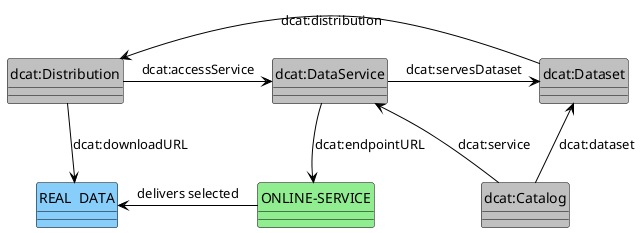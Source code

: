 @startuml
hide class circle

skinparam ClassBorderColor black
skinparam ArrowColor black
skinparam BorderColor black 
' skinparam Linetype ortho

class "REAL  DATA" #LightSkyBlue
class "ONLINE-SERVICE" #LightGreen
class "dcat:Distribution" #Silver
class "dcat:DataService" #Silver
class "dcat:Dataset" #Silver
class "dcat:Catalog" #Silver

"dcat:Distribution" --right--> "dcat:DataService" : "dcat:accessService"
"dcat:DataService" --right--> "dcat:Dataset" : "dcat:servesDataset"
"dcat:Dataset" -left-> "dcat:Distribution" : "dcat:distribution"

"dcat:Catalog" -up-> "dcat:Dataset" : "dcat:dataset"
"dcat:Catalog" -up-> "dcat:DataService" : "dcat:service"
"dcat:Distribution" -down-> "REAL  DATA" : dcat:downloadURL
"dcat:DataService"  -down-> "ONLINE-SERVICE" : dcat:endpointURL
"ONLINE-SERVICE" -left-> "REAL  DATA" : delivers selected
@enduml